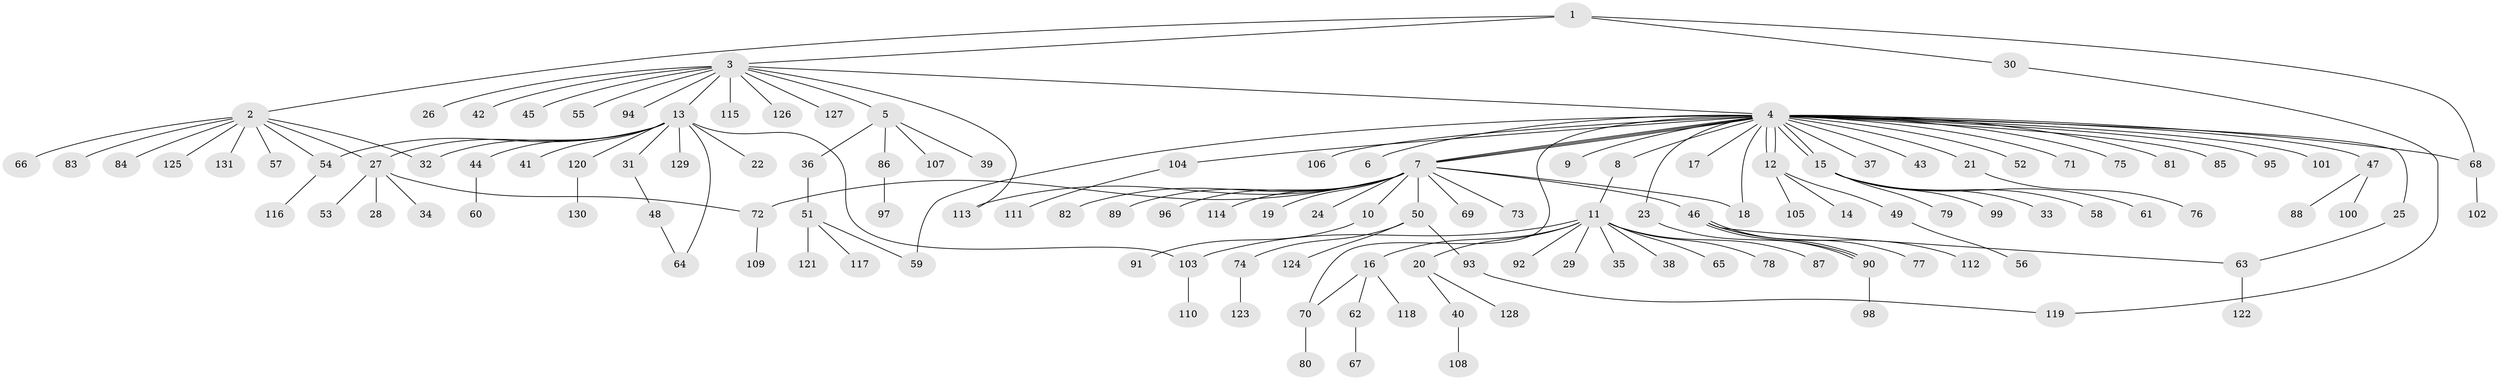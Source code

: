 // Generated by graph-tools (version 1.1) at 2025/26/03/09/25 03:26:06]
// undirected, 131 vertices, 149 edges
graph export_dot {
graph [start="1"]
  node [color=gray90,style=filled];
  1;
  2;
  3;
  4;
  5;
  6;
  7;
  8;
  9;
  10;
  11;
  12;
  13;
  14;
  15;
  16;
  17;
  18;
  19;
  20;
  21;
  22;
  23;
  24;
  25;
  26;
  27;
  28;
  29;
  30;
  31;
  32;
  33;
  34;
  35;
  36;
  37;
  38;
  39;
  40;
  41;
  42;
  43;
  44;
  45;
  46;
  47;
  48;
  49;
  50;
  51;
  52;
  53;
  54;
  55;
  56;
  57;
  58;
  59;
  60;
  61;
  62;
  63;
  64;
  65;
  66;
  67;
  68;
  69;
  70;
  71;
  72;
  73;
  74;
  75;
  76;
  77;
  78;
  79;
  80;
  81;
  82;
  83;
  84;
  85;
  86;
  87;
  88;
  89;
  90;
  91;
  92;
  93;
  94;
  95;
  96;
  97;
  98;
  99;
  100;
  101;
  102;
  103;
  104;
  105;
  106;
  107;
  108;
  109;
  110;
  111;
  112;
  113;
  114;
  115;
  116;
  117;
  118;
  119;
  120;
  121;
  122;
  123;
  124;
  125;
  126;
  127;
  128;
  129;
  130;
  131;
  1 -- 2;
  1 -- 3;
  1 -- 30;
  1 -- 68;
  2 -- 27;
  2 -- 32;
  2 -- 54;
  2 -- 57;
  2 -- 66;
  2 -- 83;
  2 -- 84;
  2 -- 125;
  2 -- 131;
  3 -- 4;
  3 -- 5;
  3 -- 13;
  3 -- 26;
  3 -- 42;
  3 -- 45;
  3 -- 55;
  3 -- 94;
  3 -- 113;
  3 -- 115;
  3 -- 126;
  3 -- 127;
  4 -- 6;
  4 -- 7;
  4 -- 7;
  4 -- 7;
  4 -- 8;
  4 -- 9;
  4 -- 12;
  4 -- 12;
  4 -- 15;
  4 -- 15;
  4 -- 17;
  4 -- 18;
  4 -- 21;
  4 -- 23;
  4 -- 25;
  4 -- 37;
  4 -- 43;
  4 -- 47;
  4 -- 52;
  4 -- 59;
  4 -- 68;
  4 -- 70;
  4 -- 71;
  4 -- 75;
  4 -- 81;
  4 -- 85;
  4 -- 95;
  4 -- 101;
  4 -- 104;
  4 -- 106;
  5 -- 36;
  5 -- 39;
  5 -- 86;
  5 -- 107;
  7 -- 10;
  7 -- 18;
  7 -- 19;
  7 -- 24;
  7 -- 46;
  7 -- 50;
  7 -- 69;
  7 -- 72;
  7 -- 73;
  7 -- 82;
  7 -- 89;
  7 -- 96;
  7 -- 113;
  7 -- 114;
  8 -- 11;
  10 -- 91;
  11 -- 16;
  11 -- 20;
  11 -- 29;
  11 -- 35;
  11 -- 38;
  11 -- 65;
  11 -- 78;
  11 -- 87;
  11 -- 92;
  11 -- 103;
  12 -- 14;
  12 -- 49;
  12 -- 105;
  13 -- 22;
  13 -- 27;
  13 -- 31;
  13 -- 32;
  13 -- 41;
  13 -- 44;
  13 -- 54;
  13 -- 64;
  13 -- 103;
  13 -- 120;
  13 -- 129;
  15 -- 33;
  15 -- 58;
  15 -- 61;
  15 -- 79;
  15 -- 99;
  16 -- 62;
  16 -- 70;
  16 -- 118;
  20 -- 40;
  20 -- 128;
  21 -- 76;
  23 -- 90;
  25 -- 63;
  27 -- 28;
  27 -- 34;
  27 -- 53;
  27 -- 72;
  30 -- 119;
  31 -- 48;
  36 -- 51;
  40 -- 108;
  44 -- 60;
  46 -- 63;
  46 -- 77;
  46 -- 90;
  46 -- 90;
  46 -- 112;
  47 -- 88;
  47 -- 100;
  48 -- 64;
  49 -- 56;
  50 -- 74;
  50 -- 93;
  50 -- 124;
  51 -- 59;
  51 -- 117;
  51 -- 121;
  54 -- 116;
  62 -- 67;
  63 -- 122;
  68 -- 102;
  70 -- 80;
  72 -- 109;
  74 -- 123;
  86 -- 97;
  90 -- 98;
  93 -- 119;
  103 -- 110;
  104 -- 111;
  120 -- 130;
}
